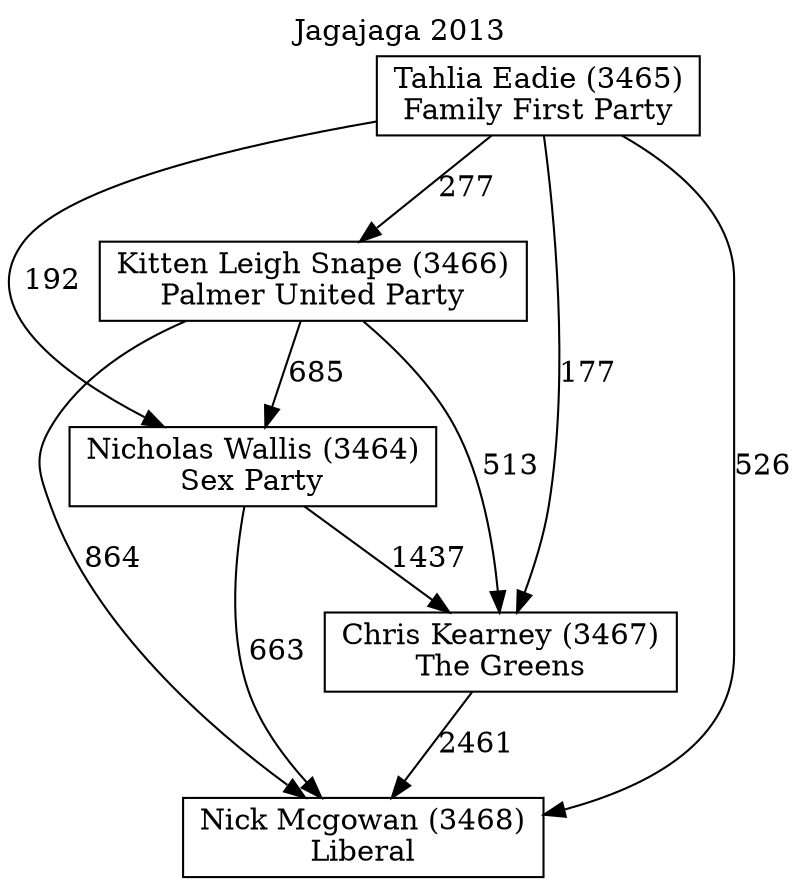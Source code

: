 // House preference flow
digraph "Nick Mcgowan (3468)_Jagajaga_2013" {
	graph [label="Jagajaga 2013" labelloc=t mclimit=10]
	node [shape=box]
	"Nick Mcgowan (3468)" [label="Nick Mcgowan (3468)
Liberal"]
	"Chris Kearney (3467)" [label="Chris Kearney (3467)
The Greens"]
	"Nicholas Wallis (3464)" [label="Nicholas Wallis (3464)
Sex Party"]
	"Kitten Leigh Snape (3466)" [label="Kitten Leigh Snape (3466)
Palmer United Party"]
	"Tahlia Eadie (3465)" [label="Tahlia Eadie (3465)
Family First Party"]
	"Chris Kearney (3467)" -> "Nick Mcgowan (3468)" [label=2461]
	"Nicholas Wallis (3464)" -> "Chris Kearney (3467)" [label=1437]
	"Kitten Leigh Snape (3466)" -> "Nicholas Wallis (3464)" [label=685]
	"Tahlia Eadie (3465)" -> "Kitten Leigh Snape (3466)" [label=277]
	"Nicholas Wallis (3464)" -> "Nick Mcgowan (3468)" [label=663]
	"Kitten Leigh Snape (3466)" -> "Nick Mcgowan (3468)" [label=864]
	"Tahlia Eadie (3465)" -> "Nick Mcgowan (3468)" [label=526]
	"Tahlia Eadie (3465)" -> "Nicholas Wallis (3464)" [label=192]
	"Kitten Leigh Snape (3466)" -> "Chris Kearney (3467)" [label=513]
	"Tahlia Eadie (3465)" -> "Chris Kearney (3467)" [label=177]
}

